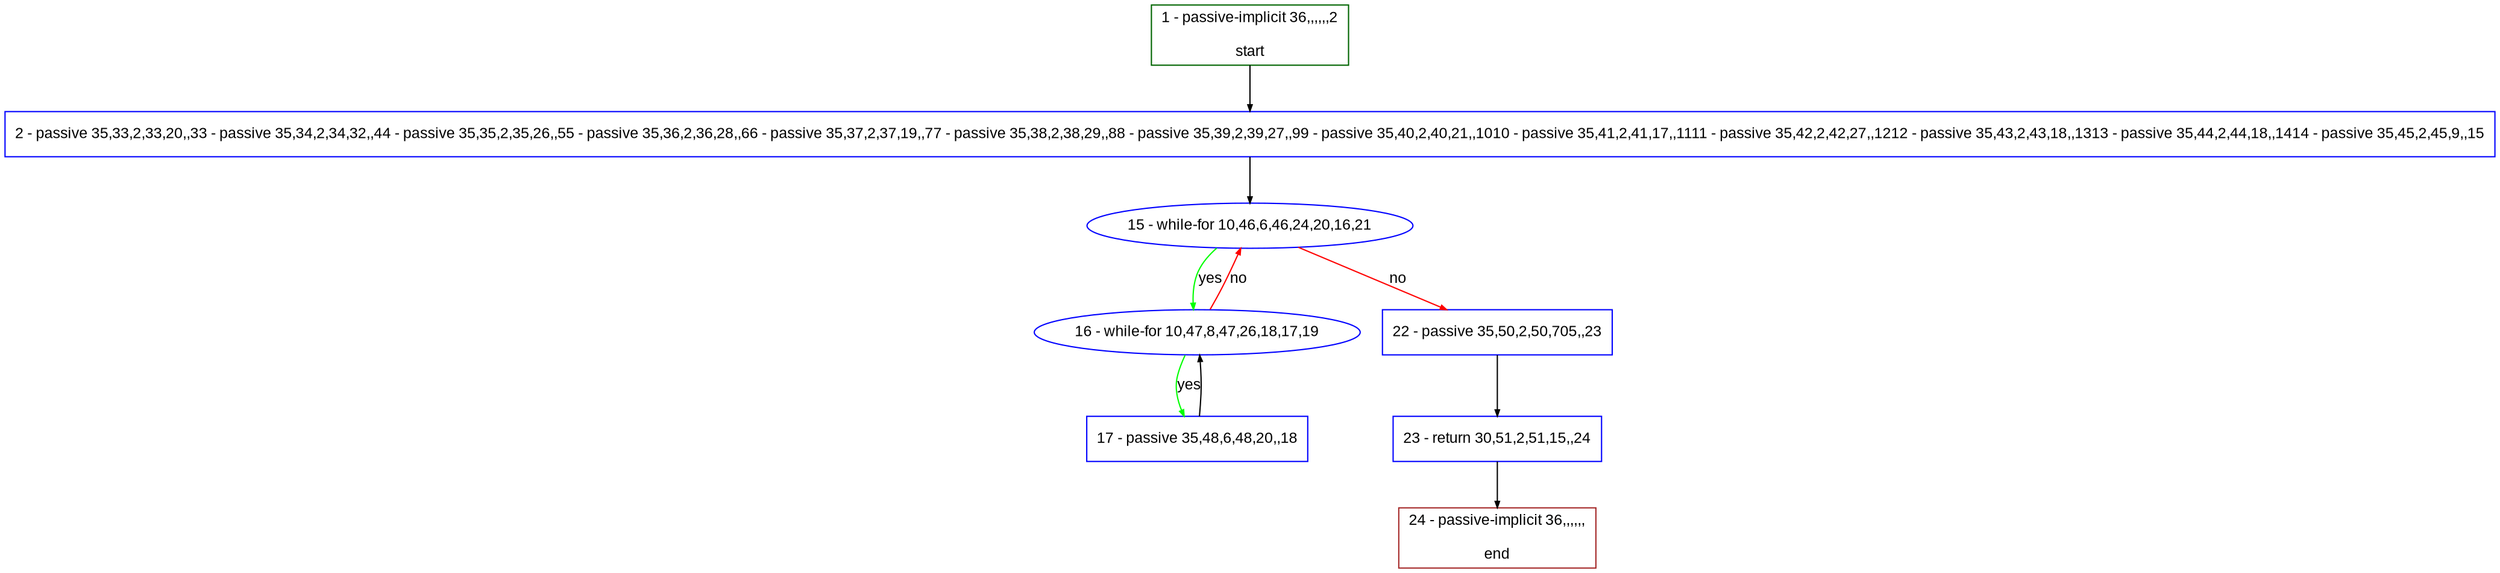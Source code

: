digraph "" {
  graph [pack="true", label="", fontsize="12", packmode="clust", fontname="Arial", fillcolor="#FFFFCC", bgcolor="white", style="rounded,filled", compound="true"];
  node [node_initialized="no", label="", color="grey", fontsize="12", fillcolor="white", fontname="Arial", style="filled", shape="rectangle", compound="true", fixedsize="false"];
  edge [fontcolor="black", arrowhead="normal", arrowtail="none", arrowsize="0.5", ltail="", label="", color="black", fontsize="12", lhead="", fontname="Arial", dir="forward", compound="true"];
  __N1 [label="2 - passive 35,33,2,33,20,,33 - passive 35,34,2,34,32,,44 - passive 35,35,2,35,26,,55 - passive 35,36,2,36,28,,66 - passive 35,37,2,37,19,,77 - passive 35,38,2,38,29,,88 - passive 35,39,2,39,27,,99 - passive 35,40,2,40,21,,1010 - passive 35,41,2,41,17,,1111 - passive 35,42,2,42,27,,1212 - passive 35,43,2,43,18,,1313 - passive 35,44,2,44,18,,1414 - passive 35,45,2,45,9,,15", color="#0000ff", fillcolor="#ffffff", style="filled", shape="box"];
  __N2 [label="1 - passive-implicit 36,,,,,,2\n\nstart", color="#006400", fillcolor="#ffffff", style="filled", shape="box"];
  __N3 [label="15 - while-for 10,46,6,46,24,20,16,21", color="#0000ff", fillcolor="#ffffff", style="filled", shape="oval"];
  __N4 [label="16 - while-for 10,47,8,47,26,18,17,19", color="#0000ff", fillcolor="#ffffff", style="filled", shape="oval"];
  __N5 [label="22 - passive 35,50,2,50,705,,23", color="#0000ff", fillcolor="#ffffff", style="filled", shape="box"];
  __N6 [label="17 - passive 35,48,6,48,20,,18", color="#0000ff", fillcolor="#ffffff", style="filled", shape="box"];
  __N7 [label="23 - return 30,51,2,51,15,,24", color="#0000ff", fillcolor="#ffffff", style="filled", shape="box"];
  __N8 [label="24 - passive-implicit 36,,,,,,\n\nend", color="#a52a2a", fillcolor="#ffffff", style="filled", shape="box"];
  __N2 -> __N1 [arrowhead="normal", arrowtail="none", color="#000000", label="", dir="forward"];
  __N1 -> __N3 [arrowhead="normal", arrowtail="none", color="#000000", label="", dir="forward"];
  __N3 -> __N4 [arrowhead="normal", arrowtail="none", color="#00ff00", label="yes", dir="forward"];
  __N4 -> __N3 [arrowhead="normal", arrowtail="none", color="#ff0000", label="no", dir="forward"];
  __N3 -> __N5 [arrowhead="normal", arrowtail="none", color="#ff0000", label="no", dir="forward"];
  __N4 -> __N6 [arrowhead="normal", arrowtail="none", color="#00ff00", label="yes", dir="forward"];
  __N6 -> __N4 [arrowhead="normal", arrowtail="none", color="#000000", label="", dir="forward"];
  __N5 -> __N7 [arrowhead="normal", arrowtail="none", color="#000000", label="", dir="forward"];
  __N7 -> __N8 [arrowhead="normal", arrowtail="none", color="#000000", label="", dir="forward"];
}
